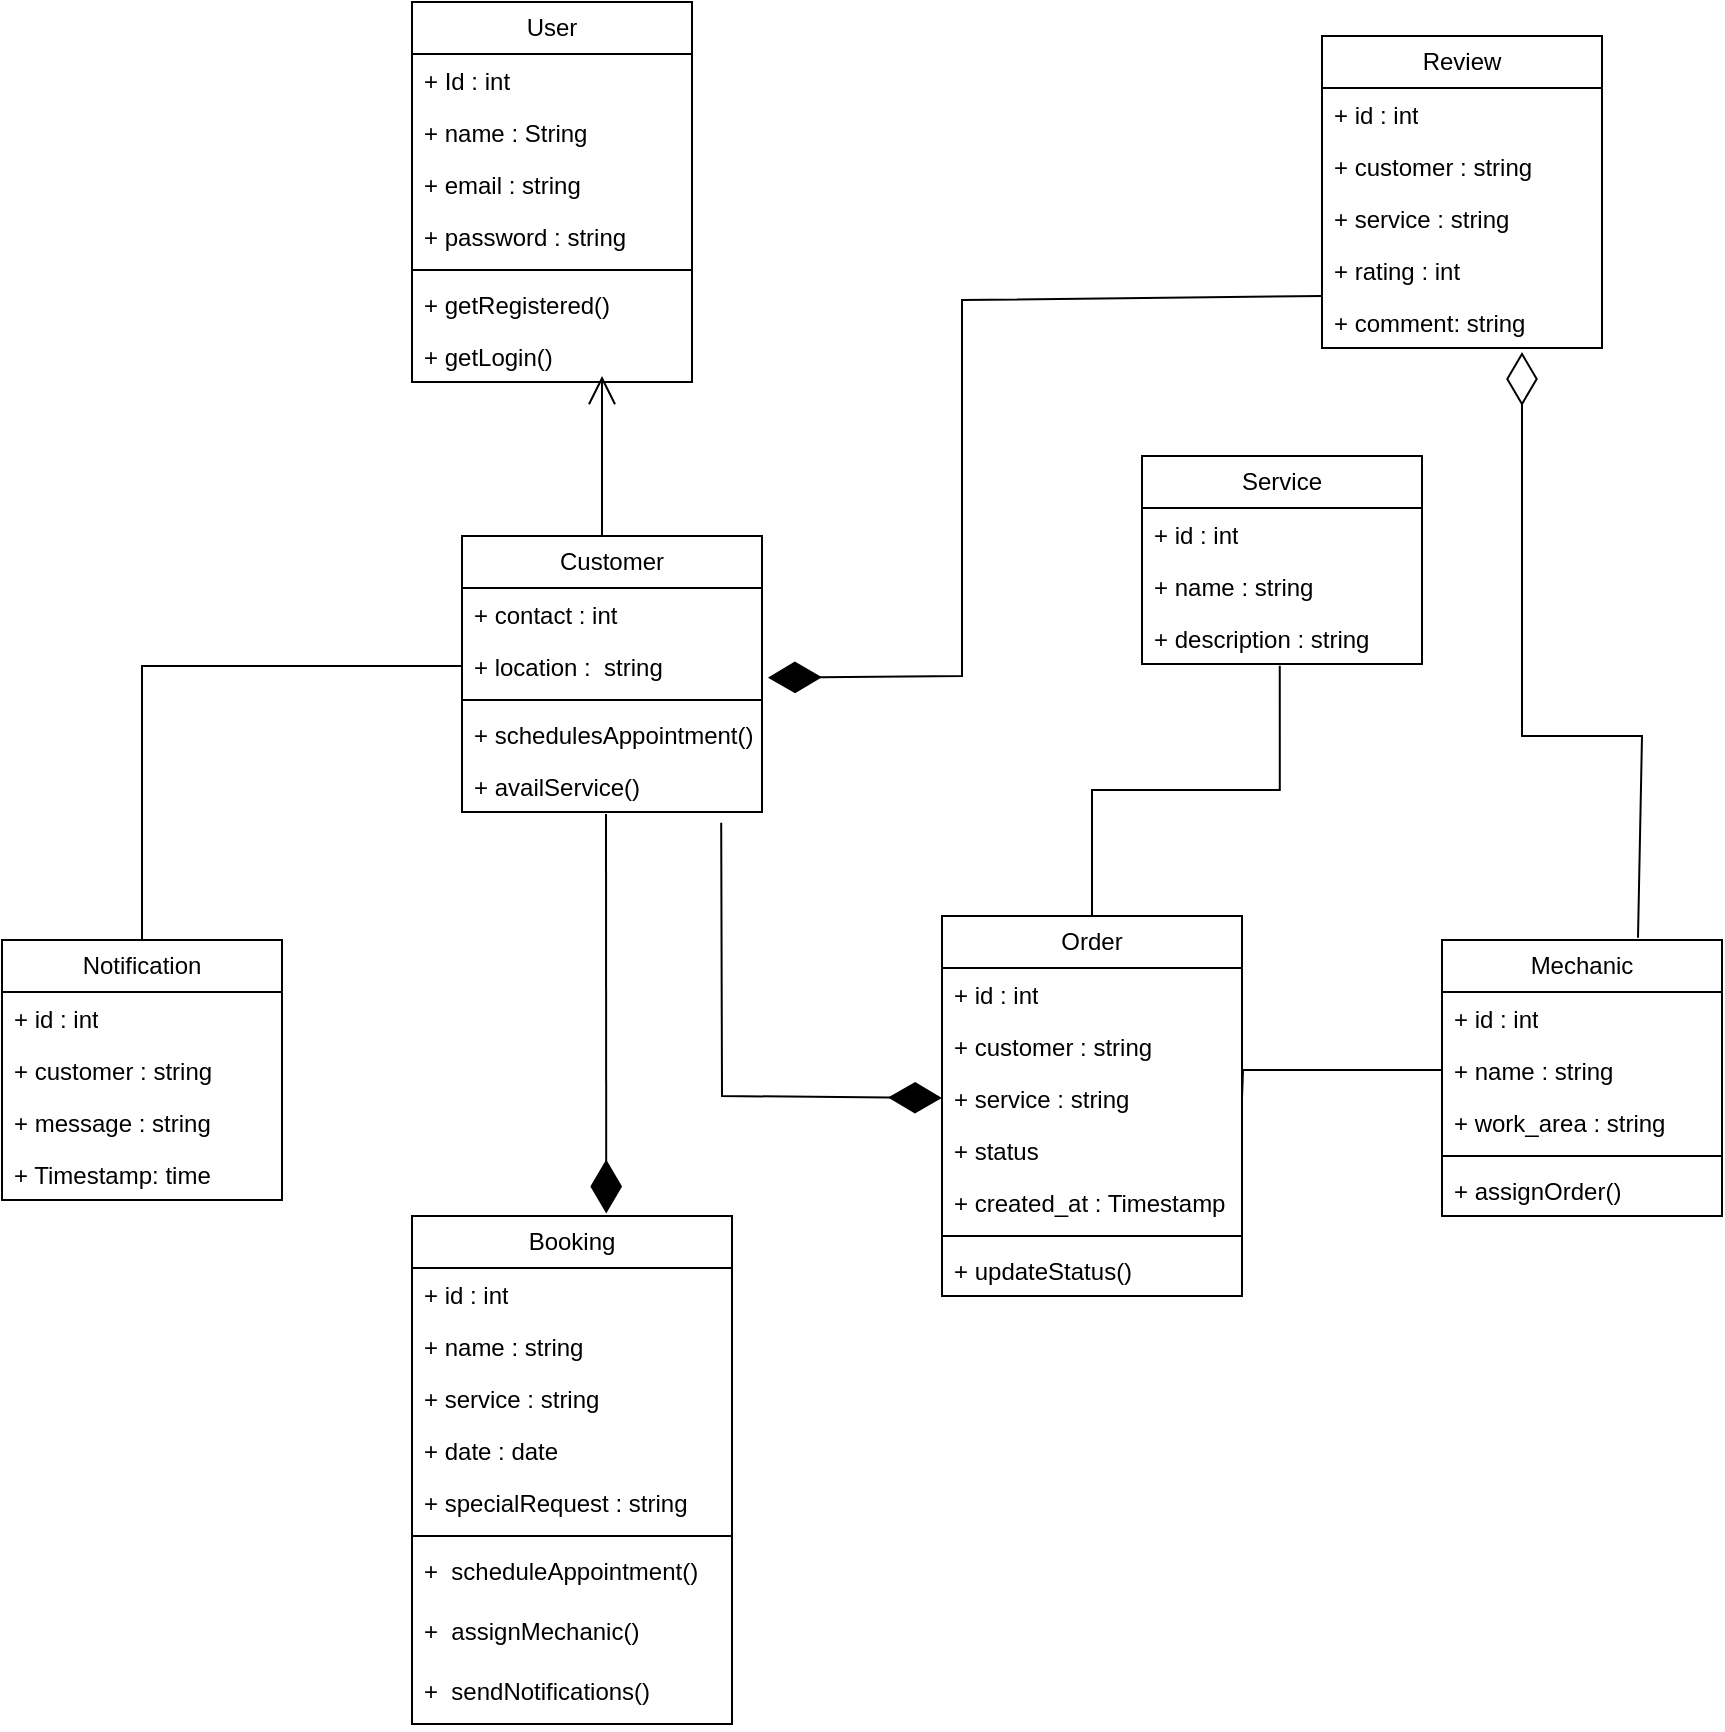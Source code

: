 <mxfile version="23.0.1" type="github">
  <diagram name="Page-1" id="Vr-pI7ysQac8gZkkRHn0">
    <mxGraphModel dx="1582" dy="405" grid="1" gridSize="10" guides="1" tooltips="1" connect="1" arrows="1" fold="1" page="1" pageScale="1" pageWidth="850" pageHeight="1100" math="0" shadow="0">
      <root>
        <mxCell id="0" />
        <mxCell id="1" parent="0" />
        <mxCell id="Se9huOcNwOPTPj5orj3f-1" value="User" style="swimlane;fontStyle=0;childLayout=stackLayout;horizontal=1;startSize=26;fillColor=none;horizontalStack=0;resizeParent=1;resizeParentMax=0;resizeLast=0;collapsible=1;marginBottom=0;whiteSpace=wrap;html=1;" vertex="1" parent="1">
          <mxGeometry x="105" y="53" width="140" height="190" as="geometry" />
        </mxCell>
        <mxCell id="Se9huOcNwOPTPj5orj3f-2" value="+ Id : int&amp;nbsp;" style="text;strokeColor=none;fillColor=none;align=left;verticalAlign=top;spacingLeft=4;spacingRight=4;overflow=hidden;rotatable=0;points=[[0,0.5],[1,0.5]];portConstraint=eastwest;whiteSpace=wrap;html=1;" vertex="1" parent="Se9huOcNwOPTPj5orj3f-1">
          <mxGeometry y="26" width="140" height="26" as="geometry" />
        </mxCell>
        <mxCell id="Se9huOcNwOPTPj5orj3f-3" value="+ name : String" style="text;strokeColor=none;fillColor=none;align=left;verticalAlign=top;spacingLeft=4;spacingRight=4;overflow=hidden;rotatable=0;points=[[0,0.5],[1,0.5]];portConstraint=eastwest;whiteSpace=wrap;html=1;" vertex="1" parent="Se9huOcNwOPTPj5orj3f-1">
          <mxGeometry y="52" width="140" height="26" as="geometry" />
        </mxCell>
        <mxCell id="Se9huOcNwOPTPj5orj3f-4" value="+ email : string" style="text;strokeColor=none;fillColor=none;align=left;verticalAlign=top;spacingLeft=4;spacingRight=4;overflow=hidden;rotatable=0;points=[[0,0.5],[1,0.5]];portConstraint=eastwest;whiteSpace=wrap;html=1;" vertex="1" parent="Se9huOcNwOPTPj5orj3f-1">
          <mxGeometry y="78" width="140" height="26" as="geometry" />
        </mxCell>
        <mxCell id="Se9huOcNwOPTPj5orj3f-33" value="+ password : string" style="text;strokeColor=none;fillColor=none;align=left;verticalAlign=top;spacingLeft=4;spacingRight=4;overflow=hidden;rotatable=0;points=[[0,0.5],[1,0.5]];portConstraint=eastwest;whiteSpace=wrap;html=1;" vertex="1" parent="Se9huOcNwOPTPj5orj3f-1">
          <mxGeometry y="104" width="140" height="26" as="geometry" />
        </mxCell>
        <mxCell id="Se9huOcNwOPTPj5orj3f-44" value="" style="line;strokeWidth=1;fillColor=none;align=left;verticalAlign=middle;spacingTop=-1;spacingLeft=3;spacingRight=3;rotatable=0;labelPosition=right;points=[];portConstraint=eastwest;strokeColor=inherit;" vertex="1" parent="Se9huOcNwOPTPj5orj3f-1">
          <mxGeometry y="130" width="140" height="8" as="geometry" />
        </mxCell>
        <mxCell id="Se9huOcNwOPTPj5orj3f-43" value="+ getRegistered()" style="text;strokeColor=none;fillColor=none;align=left;verticalAlign=top;spacingLeft=4;spacingRight=4;overflow=hidden;rotatable=0;points=[[0,0.5],[1,0.5]];portConstraint=eastwest;whiteSpace=wrap;html=1;" vertex="1" parent="Se9huOcNwOPTPj5orj3f-1">
          <mxGeometry y="138" width="140" height="26" as="geometry" />
        </mxCell>
        <mxCell id="Se9huOcNwOPTPj5orj3f-45" value="+ getLogin()" style="text;strokeColor=none;fillColor=none;align=left;verticalAlign=top;spacingLeft=4;spacingRight=4;overflow=hidden;rotatable=0;points=[[0,0.5],[1,0.5]];portConstraint=eastwest;whiteSpace=wrap;html=1;" vertex="1" parent="Se9huOcNwOPTPj5orj3f-1">
          <mxGeometry y="164" width="140" height="26" as="geometry" />
        </mxCell>
        <mxCell id="Se9huOcNwOPTPj5orj3f-5" value="Service" style="swimlane;fontStyle=0;childLayout=stackLayout;horizontal=1;startSize=26;fillColor=none;horizontalStack=0;resizeParent=1;resizeParentMax=0;resizeLast=0;collapsible=1;marginBottom=0;whiteSpace=wrap;html=1;" vertex="1" parent="1">
          <mxGeometry x="470" y="280" width="140" height="104" as="geometry" />
        </mxCell>
        <mxCell id="Se9huOcNwOPTPj5orj3f-7" value="+ id : int" style="text;strokeColor=none;fillColor=none;align=left;verticalAlign=top;spacingLeft=4;spacingRight=4;overflow=hidden;rotatable=0;points=[[0,0.5],[1,0.5]];portConstraint=eastwest;whiteSpace=wrap;html=1;" vertex="1" parent="Se9huOcNwOPTPj5orj3f-5">
          <mxGeometry y="26" width="140" height="26" as="geometry" />
        </mxCell>
        <mxCell id="Se9huOcNwOPTPj5orj3f-6" value="+ name : string" style="text;strokeColor=none;fillColor=none;align=left;verticalAlign=top;spacingLeft=4;spacingRight=4;overflow=hidden;rotatable=0;points=[[0,0.5],[1,0.5]];portConstraint=eastwest;whiteSpace=wrap;html=1;" vertex="1" parent="Se9huOcNwOPTPj5orj3f-5">
          <mxGeometry y="52" width="140" height="26" as="geometry" />
        </mxCell>
        <mxCell id="Se9huOcNwOPTPj5orj3f-8" value="+ description : string" style="text;strokeColor=none;fillColor=none;align=left;verticalAlign=top;spacingLeft=4;spacingRight=4;overflow=hidden;rotatable=0;points=[[0,0.5],[1,0.5]];portConstraint=eastwest;whiteSpace=wrap;html=1;" vertex="1" parent="Se9huOcNwOPTPj5orj3f-5">
          <mxGeometry y="78" width="140" height="26" as="geometry" />
        </mxCell>
        <mxCell id="Se9huOcNwOPTPj5orj3f-9" value="Customer" style="swimlane;fontStyle=0;childLayout=stackLayout;horizontal=1;startSize=26;fillColor=none;horizontalStack=0;resizeParent=1;resizeParentMax=0;resizeLast=0;collapsible=1;marginBottom=0;whiteSpace=wrap;html=1;" vertex="1" parent="1">
          <mxGeometry x="130" y="320" width="150" height="138" as="geometry" />
        </mxCell>
        <mxCell id="Se9huOcNwOPTPj5orj3f-10" value="+ contact : int" style="text;strokeColor=none;fillColor=none;align=left;verticalAlign=top;spacingLeft=4;spacingRight=4;overflow=hidden;rotatable=0;points=[[0,0.5],[1,0.5]];portConstraint=eastwest;whiteSpace=wrap;html=1;" vertex="1" parent="Se9huOcNwOPTPj5orj3f-9">
          <mxGeometry y="26" width="150" height="26" as="geometry" />
        </mxCell>
        <mxCell id="Se9huOcNwOPTPj5orj3f-11" value="+ location :&amp;nbsp; string" style="text;strokeColor=none;fillColor=none;align=left;verticalAlign=top;spacingLeft=4;spacingRight=4;overflow=hidden;rotatable=0;points=[[0,0.5],[1,0.5]];portConstraint=eastwest;whiteSpace=wrap;html=1;" vertex="1" parent="Se9huOcNwOPTPj5orj3f-9">
          <mxGeometry y="52" width="150" height="26" as="geometry" />
        </mxCell>
        <mxCell id="Se9huOcNwOPTPj5orj3f-47" value="" style="line;strokeWidth=1;fillColor=none;align=left;verticalAlign=middle;spacingTop=-1;spacingLeft=3;spacingRight=3;rotatable=0;labelPosition=right;points=[];portConstraint=eastwest;strokeColor=inherit;" vertex="1" parent="Se9huOcNwOPTPj5orj3f-9">
          <mxGeometry y="78" width="150" height="8" as="geometry" />
        </mxCell>
        <mxCell id="Se9huOcNwOPTPj5orj3f-46" value="+ schedulesAppointment()" style="text;strokeColor=none;fillColor=none;align=left;verticalAlign=top;spacingLeft=4;spacingRight=4;overflow=hidden;rotatable=0;points=[[0,0.5],[1,0.5]];portConstraint=eastwest;whiteSpace=wrap;html=1;" vertex="1" parent="Se9huOcNwOPTPj5orj3f-9">
          <mxGeometry y="86" width="150" height="26" as="geometry" />
        </mxCell>
        <mxCell id="Se9huOcNwOPTPj5orj3f-48" value="+ availService()" style="text;strokeColor=none;fillColor=none;align=left;verticalAlign=top;spacingLeft=4;spacingRight=4;overflow=hidden;rotatable=0;points=[[0,0.5],[1,0.5]];portConstraint=eastwest;whiteSpace=wrap;html=1;" vertex="1" parent="Se9huOcNwOPTPj5orj3f-9">
          <mxGeometry y="112" width="150" height="26" as="geometry" />
        </mxCell>
        <mxCell id="Se9huOcNwOPTPj5orj3f-13" value="Order" style="swimlane;fontStyle=0;childLayout=stackLayout;horizontal=1;startSize=26;fillColor=none;horizontalStack=0;resizeParent=1;resizeParentMax=0;resizeLast=0;collapsible=1;marginBottom=0;whiteSpace=wrap;html=1;" vertex="1" parent="1">
          <mxGeometry x="370" y="510" width="150" height="190" as="geometry" />
        </mxCell>
        <mxCell id="Se9huOcNwOPTPj5orj3f-14" value="+ id : int" style="text;strokeColor=none;fillColor=none;align=left;verticalAlign=top;spacingLeft=4;spacingRight=4;overflow=hidden;rotatable=0;points=[[0,0.5],[1,0.5]];portConstraint=eastwest;whiteSpace=wrap;html=1;" vertex="1" parent="Se9huOcNwOPTPj5orj3f-13">
          <mxGeometry y="26" width="150" height="26" as="geometry" />
        </mxCell>
        <mxCell id="Se9huOcNwOPTPj5orj3f-15" value="+ customer : string" style="text;strokeColor=none;fillColor=none;align=left;verticalAlign=top;spacingLeft=4;spacingRight=4;overflow=hidden;rotatable=0;points=[[0,0.5],[1,0.5]];portConstraint=eastwest;whiteSpace=wrap;html=1;" vertex="1" parent="Se9huOcNwOPTPj5orj3f-13">
          <mxGeometry y="52" width="150" height="26" as="geometry" />
        </mxCell>
        <mxCell id="Se9huOcNwOPTPj5orj3f-16" value="+ service : string" style="text;strokeColor=none;fillColor=none;align=left;verticalAlign=top;spacingLeft=4;spacingRight=4;overflow=hidden;rotatable=0;points=[[0,0.5],[1,0.5]];portConstraint=eastwest;whiteSpace=wrap;html=1;" vertex="1" parent="Se9huOcNwOPTPj5orj3f-13">
          <mxGeometry y="78" width="150" height="26" as="geometry" />
        </mxCell>
        <mxCell id="Se9huOcNwOPTPj5orj3f-61" value="" style="endArrow=none;html=1;edgeStyle=orthogonalEdgeStyle;rounded=0;entryX=0;entryY=0.5;entryDx=0;entryDy=0;" edge="1" parent="Se9huOcNwOPTPj5orj3f-13" target="Se9huOcNwOPTPj5orj3f-23">
          <mxGeometry relative="1" as="geometry">
            <mxPoint x="150" y="91" as="sourcePoint" />
            <mxPoint x="300" y="94" as="targetPoint" />
          </mxGeometry>
        </mxCell>
        <mxCell id="Se9huOcNwOPTPj5orj3f-34" value="+ status" style="text;strokeColor=none;fillColor=none;align=left;verticalAlign=top;spacingLeft=4;spacingRight=4;overflow=hidden;rotatable=0;points=[[0,0.5],[1,0.5]];portConstraint=eastwest;whiteSpace=wrap;html=1;" vertex="1" parent="Se9huOcNwOPTPj5orj3f-13">
          <mxGeometry y="104" width="150" height="26" as="geometry" />
        </mxCell>
        <mxCell id="Se9huOcNwOPTPj5orj3f-35" value="+ created_at : Timestamp" style="text;strokeColor=none;fillColor=none;align=left;verticalAlign=top;spacingLeft=4;spacingRight=4;overflow=hidden;rotatable=0;points=[[0,0.5],[1,0.5]];portConstraint=eastwest;whiteSpace=wrap;html=1;" vertex="1" parent="Se9huOcNwOPTPj5orj3f-13">
          <mxGeometry y="130" width="150" height="26" as="geometry" />
        </mxCell>
        <mxCell id="Se9huOcNwOPTPj5orj3f-51" value="" style="line;strokeWidth=1;fillColor=none;align=left;verticalAlign=middle;spacingTop=-1;spacingLeft=3;spacingRight=3;rotatable=0;labelPosition=right;points=[];portConstraint=eastwest;strokeColor=inherit;" vertex="1" parent="Se9huOcNwOPTPj5orj3f-13">
          <mxGeometry y="156" width="150" height="8" as="geometry" />
        </mxCell>
        <mxCell id="Se9huOcNwOPTPj5orj3f-49" value="+ updateStatus()" style="text;strokeColor=none;fillColor=none;align=left;verticalAlign=top;spacingLeft=4;spacingRight=4;overflow=hidden;rotatable=0;points=[[0,0.5],[1,0.5]];portConstraint=eastwest;whiteSpace=wrap;html=1;" vertex="1" parent="Se9huOcNwOPTPj5orj3f-13">
          <mxGeometry y="164" width="150" height="26" as="geometry" />
        </mxCell>
        <mxCell id="Se9huOcNwOPTPj5orj3f-17" value="Notification" style="swimlane;fontStyle=0;childLayout=stackLayout;horizontal=1;startSize=26;fillColor=none;horizontalStack=0;resizeParent=1;resizeParentMax=0;resizeLast=0;collapsible=1;marginBottom=0;whiteSpace=wrap;html=1;" vertex="1" parent="1">
          <mxGeometry x="-100" y="522" width="140" height="130" as="geometry" />
        </mxCell>
        <mxCell id="Se9huOcNwOPTPj5orj3f-18" value="+ id : int" style="text;strokeColor=none;fillColor=none;align=left;verticalAlign=top;spacingLeft=4;spacingRight=4;overflow=hidden;rotatable=0;points=[[0,0.5],[1,0.5]];portConstraint=eastwest;whiteSpace=wrap;html=1;" vertex="1" parent="Se9huOcNwOPTPj5orj3f-17">
          <mxGeometry y="26" width="140" height="26" as="geometry" />
        </mxCell>
        <mxCell id="Se9huOcNwOPTPj5orj3f-19" value="+ customer : string" style="text;strokeColor=none;fillColor=none;align=left;verticalAlign=top;spacingLeft=4;spacingRight=4;overflow=hidden;rotatable=0;points=[[0,0.5],[1,0.5]];portConstraint=eastwest;whiteSpace=wrap;html=1;" vertex="1" parent="Se9huOcNwOPTPj5orj3f-17">
          <mxGeometry y="52" width="140" height="26" as="geometry" />
        </mxCell>
        <mxCell id="Se9huOcNwOPTPj5orj3f-20" value="+ message : string" style="text;strokeColor=none;fillColor=none;align=left;verticalAlign=top;spacingLeft=4;spacingRight=4;overflow=hidden;rotatable=0;points=[[0,0.5],[1,0.5]];portConstraint=eastwest;whiteSpace=wrap;html=1;" vertex="1" parent="Se9huOcNwOPTPj5orj3f-17">
          <mxGeometry y="78" width="140" height="26" as="geometry" />
        </mxCell>
        <mxCell id="Se9huOcNwOPTPj5orj3f-36" value="+ Timestamp: time" style="text;strokeColor=none;fillColor=none;align=left;verticalAlign=top;spacingLeft=4;spacingRight=4;overflow=hidden;rotatable=0;points=[[0,0.5],[1,0.5]];portConstraint=eastwest;whiteSpace=wrap;html=1;" vertex="1" parent="Se9huOcNwOPTPj5orj3f-17">
          <mxGeometry y="104" width="140" height="26" as="geometry" />
        </mxCell>
        <mxCell id="Se9huOcNwOPTPj5orj3f-21" value="Mechanic" style="swimlane;fontStyle=0;childLayout=stackLayout;horizontal=1;startSize=26;fillColor=none;horizontalStack=0;resizeParent=1;resizeParentMax=0;resizeLast=0;collapsible=1;marginBottom=0;whiteSpace=wrap;html=1;" vertex="1" parent="1">
          <mxGeometry x="620" y="522" width="140" height="138" as="geometry" />
        </mxCell>
        <mxCell id="Se9huOcNwOPTPj5orj3f-22" value="+ id : int" style="text;strokeColor=none;fillColor=none;align=left;verticalAlign=top;spacingLeft=4;spacingRight=4;overflow=hidden;rotatable=0;points=[[0,0.5],[1,0.5]];portConstraint=eastwest;whiteSpace=wrap;html=1;" vertex="1" parent="Se9huOcNwOPTPj5orj3f-21">
          <mxGeometry y="26" width="140" height="26" as="geometry" />
        </mxCell>
        <mxCell id="Se9huOcNwOPTPj5orj3f-23" value="+ name : string" style="text;strokeColor=none;fillColor=none;align=left;verticalAlign=top;spacingLeft=4;spacingRight=4;overflow=hidden;rotatable=0;points=[[0,0.5],[1,0.5]];portConstraint=eastwest;whiteSpace=wrap;html=1;" vertex="1" parent="Se9huOcNwOPTPj5orj3f-21">
          <mxGeometry y="52" width="140" height="26" as="geometry" />
        </mxCell>
        <mxCell id="Se9huOcNwOPTPj5orj3f-24" value="+ work_area : string" style="text;strokeColor=none;fillColor=none;align=left;verticalAlign=top;spacingLeft=4;spacingRight=4;overflow=hidden;rotatable=0;points=[[0,0.5],[1,0.5]];portConstraint=eastwest;whiteSpace=wrap;html=1;" vertex="1" parent="Se9huOcNwOPTPj5orj3f-21">
          <mxGeometry y="78" width="140" height="26" as="geometry" />
        </mxCell>
        <mxCell id="Se9huOcNwOPTPj5orj3f-52" value="" style="line;strokeWidth=1;fillColor=none;align=left;verticalAlign=middle;spacingTop=-1;spacingLeft=3;spacingRight=3;rotatable=0;labelPosition=right;points=[];portConstraint=eastwest;strokeColor=inherit;" vertex="1" parent="Se9huOcNwOPTPj5orj3f-21">
          <mxGeometry y="104" width="140" height="8" as="geometry" />
        </mxCell>
        <mxCell id="Se9huOcNwOPTPj5orj3f-50" value="+ assignOrder()" style="text;strokeColor=none;fillColor=none;align=left;verticalAlign=top;spacingLeft=4;spacingRight=4;overflow=hidden;rotatable=0;points=[[0,0.5],[1,0.5]];portConstraint=eastwest;whiteSpace=wrap;html=1;" vertex="1" parent="Se9huOcNwOPTPj5orj3f-21">
          <mxGeometry y="112" width="140" height="26" as="geometry" />
        </mxCell>
        <mxCell id="Se9huOcNwOPTPj5orj3f-25" value="Review" style="swimlane;fontStyle=0;childLayout=stackLayout;horizontal=1;startSize=26;fillColor=none;horizontalStack=0;resizeParent=1;resizeParentMax=0;resizeLast=0;collapsible=1;marginBottom=0;whiteSpace=wrap;html=1;" vertex="1" parent="1">
          <mxGeometry x="560" y="70" width="140" height="156" as="geometry" />
        </mxCell>
        <mxCell id="Se9huOcNwOPTPj5orj3f-26" value="+ id : int" style="text;strokeColor=none;fillColor=none;align=left;verticalAlign=top;spacingLeft=4;spacingRight=4;overflow=hidden;rotatable=0;points=[[0,0.5],[1,0.5]];portConstraint=eastwest;whiteSpace=wrap;html=1;" vertex="1" parent="Se9huOcNwOPTPj5orj3f-25">
          <mxGeometry y="26" width="140" height="26" as="geometry" />
        </mxCell>
        <mxCell id="Se9huOcNwOPTPj5orj3f-27" value="+ customer : string" style="text;strokeColor=none;fillColor=none;align=left;verticalAlign=top;spacingLeft=4;spacingRight=4;overflow=hidden;rotatable=0;points=[[0,0.5],[1,0.5]];portConstraint=eastwest;whiteSpace=wrap;html=1;" vertex="1" parent="Se9huOcNwOPTPj5orj3f-25">
          <mxGeometry y="52" width="140" height="26" as="geometry" />
        </mxCell>
        <mxCell id="Se9huOcNwOPTPj5orj3f-28" value="+ service : string" style="text;strokeColor=none;fillColor=none;align=left;verticalAlign=top;spacingLeft=4;spacingRight=4;overflow=hidden;rotatable=0;points=[[0,0.5],[1,0.5]];portConstraint=eastwest;whiteSpace=wrap;html=1;" vertex="1" parent="Se9huOcNwOPTPj5orj3f-25">
          <mxGeometry y="78" width="140" height="26" as="geometry" />
        </mxCell>
        <mxCell id="Se9huOcNwOPTPj5orj3f-37" value="+ rating : int" style="text;strokeColor=none;fillColor=none;align=left;verticalAlign=top;spacingLeft=4;spacingRight=4;overflow=hidden;rotatable=0;points=[[0,0.5],[1,0.5]];portConstraint=eastwest;whiteSpace=wrap;html=1;" vertex="1" parent="Se9huOcNwOPTPj5orj3f-25">
          <mxGeometry y="104" width="140" height="26" as="geometry" />
        </mxCell>
        <mxCell id="Se9huOcNwOPTPj5orj3f-38" value="+ comment: string" style="text;strokeColor=none;fillColor=none;align=left;verticalAlign=top;spacingLeft=4;spacingRight=4;overflow=hidden;rotatable=0;points=[[0,0.5],[1,0.5]];portConstraint=eastwest;whiteSpace=wrap;html=1;" vertex="1" parent="Se9huOcNwOPTPj5orj3f-25">
          <mxGeometry y="130" width="140" height="26" as="geometry" />
        </mxCell>
        <mxCell id="Se9huOcNwOPTPj5orj3f-29" value="Booking" style="swimlane;fontStyle=0;childLayout=stackLayout;horizontal=1;startSize=26;fillColor=none;horizontalStack=0;resizeParent=1;resizeParentMax=0;resizeLast=0;collapsible=1;marginBottom=0;whiteSpace=wrap;html=1;" vertex="1" parent="1">
          <mxGeometry x="105" y="660" width="160" height="254" as="geometry" />
        </mxCell>
        <mxCell id="Se9huOcNwOPTPj5orj3f-30" value="+ id : int" style="text;strokeColor=none;fillColor=none;align=left;verticalAlign=top;spacingLeft=4;spacingRight=4;overflow=hidden;rotatable=0;points=[[0,0.5],[1,0.5]];portConstraint=eastwest;whiteSpace=wrap;html=1;" vertex="1" parent="Se9huOcNwOPTPj5orj3f-29">
          <mxGeometry y="26" width="160" height="26" as="geometry" />
        </mxCell>
        <mxCell id="Se9huOcNwOPTPj5orj3f-31" value="+ name : string" style="text;strokeColor=none;fillColor=none;align=left;verticalAlign=top;spacingLeft=4;spacingRight=4;overflow=hidden;rotatable=0;points=[[0,0.5],[1,0.5]];portConstraint=eastwest;whiteSpace=wrap;html=1;" vertex="1" parent="Se9huOcNwOPTPj5orj3f-29">
          <mxGeometry y="52" width="160" height="26" as="geometry" />
        </mxCell>
        <mxCell id="Se9huOcNwOPTPj5orj3f-32" value="+ service : string" style="text;strokeColor=none;fillColor=none;align=left;verticalAlign=top;spacingLeft=4;spacingRight=4;overflow=hidden;rotatable=0;points=[[0,0.5],[1,0.5]];portConstraint=eastwest;whiteSpace=wrap;html=1;" vertex="1" parent="Se9huOcNwOPTPj5orj3f-29">
          <mxGeometry y="78" width="160" height="26" as="geometry" />
        </mxCell>
        <mxCell id="Se9huOcNwOPTPj5orj3f-39" value="+ date : date" style="text;strokeColor=none;fillColor=none;align=left;verticalAlign=top;spacingLeft=4;spacingRight=4;overflow=hidden;rotatable=0;points=[[0,0.5],[1,0.5]];portConstraint=eastwest;whiteSpace=wrap;html=1;" vertex="1" parent="Se9huOcNwOPTPj5orj3f-29">
          <mxGeometry y="104" width="160" height="26" as="geometry" />
        </mxCell>
        <mxCell id="Se9huOcNwOPTPj5orj3f-40" value="+ specialRequest : string" style="text;strokeColor=none;fillColor=none;align=left;verticalAlign=top;spacingLeft=4;spacingRight=4;overflow=hidden;rotatable=0;points=[[0,0.5],[1,0.5]];portConstraint=eastwest;whiteSpace=wrap;html=1;" vertex="1" parent="Se9huOcNwOPTPj5orj3f-29">
          <mxGeometry y="130" width="160" height="26" as="geometry" />
        </mxCell>
        <mxCell id="Se9huOcNwOPTPj5orj3f-74" value="" style="line;strokeWidth=1;fillColor=none;align=left;verticalAlign=middle;spacingTop=-1;spacingLeft=3;spacingRight=3;rotatable=0;labelPosition=right;points=[];portConstraint=eastwest;strokeColor=inherit;" vertex="1" parent="Se9huOcNwOPTPj5orj3f-29">
          <mxGeometry y="156" width="160" height="8" as="geometry" />
        </mxCell>
        <mxCell id="Se9huOcNwOPTPj5orj3f-73" value="+&amp;nbsp; scheduleAppointment()" style="text;strokeColor=none;fillColor=none;align=left;verticalAlign=top;spacingLeft=4;spacingRight=4;overflow=hidden;rotatable=0;points=[[0,0.5],[1,0.5]];portConstraint=eastwest;whiteSpace=wrap;html=1;" vertex="1" parent="Se9huOcNwOPTPj5orj3f-29">
          <mxGeometry y="164" width="160" height="30" as="geometry" />
        </mxCell>
        <mxCell id="Se9huOcNwOPTPj5orj3f-75" value="+&amp;nbsp; assignMechanic()" style="text;strokeColor=none;fillColor=none;align=left;verticalAlign=top;spacingLeft=4;spacingRight=4;overflow=hidden;rotatable=0;points=[[0,0.5],[1,0.5]];portConstraint=eastwest;whiteSpace=wrap;html=1;" vertex="1" parent="Se9huOcNwOPTPj5orj3f-29">
          <mxGeometry y="194" width="160" height="30" as="geometry" />
        </mxCell>
        <mxCell id="Se9huOcNwOPTPj5orj3f-76" value="+&amp;nbsp; sendNotifications()" style="text;strokeColor=none;fillColor=none;align=left;verticalAlign=top;spacingLeft=4;spacingRight=4;overflow=hidden;rotatable=0;points=[[0,0.5],[1,0.5]];portConstraint=eastwest;whiteSpace=wrap;html=1;" vertex="1" parent="Se9huOcNwOPTPj5orj3f-29">
          <mxGeometry y="224" width="160" height="30" as="geometry" />
        </mxCell>
        <mxCell id="Se9huOcNwOPTPj5orj3f-42" value="" style="endArrow=open;endFill=1;endSize=12;html=1;rounded=0;" edge="1" parent="1">
          <mxGeometry width="160" relative="1" as="geometry">
            <mxPoint x="200" y="320" as="sourcePoint" />
            <mxPoint x="200" y="240" as="targetPoint" />
          </mxGeometry>
        </mxCell>
        <mxCell id="Se9huOcNwOPTPj5orj3f-53" value="" style="endArrow=none;html=1;edgeStyle=orthogonalEdgeStyle;rounded=0;entryX=0.492;entryY=1.032;entryDx=0;entryDy=0;entryPerimeter=0;" edge="1" parent="1" source="Se9huOcNwOPTPj5orj3f-13" target="Se9huOcNwOPTPj5orj3f-8">
          <mxGeometry relative="1" as="geometry">
            <mxPoint x="321" y="490" as="sourcePoint" />
            <mxPoint x="319" y="150" as="targetPoint" />
            <Array as="points" />
          </mxGeometry>
        </mxCell>
        <mxCell id="Se9huOcNwOPTPj5orj3f-67" value="" style="endArrow=diamondThin;endFill=1;endSize=24;html=1;rounded=0;entryX=1.02;entryY=0.724;entryDx=0;entryDy=0;entryPerimeter=0;" edge="1" parent="1" target="Se9huOcNwOPTPj5orj3f-11">
          <mxGeometry width="160" relative="1" as="geometry">
            <mxPoint x="560" y="200" as="sourcePoint" />
            <mxPoint x="283.9" y="374.154" as="targetPoint" />
            <Array as="points">
              <mxPoint x="380" y="202" />
              <mxPoint x="380" y="390" />
            </Array>
          </mxGeometry>
        </mxCell>
        <mxCell id="Se9huOcNwOPTPj5orj3f-68" value="" style="endArrow=diamondThin;endFill=1;endSize=24;html=1;rounded=0;exitX=0.864;exitY=1.205;exitDx=0;exitDy=0;exitPerimeter=0;entryX=0;entryY=0.5;entryDx=0;entryDy=0;" edge="1" parent="1" source="Se9huOcNwOPTPj5orj3f-48" target="Se9huOcNwOPTPj5orj3f-16">
          <mxGeometry width="160" relative="1" as="geometry">
            <mxPoint x="180" y="530" as="sourcePoint" />
            <mxPoint x="230" y="470" as="targetPoint" />
            <Array as="points">
              <mxPoint x="260" y="600" />
            </Array>
          </mxGeometry>
        </mxCell>
        <mxCell id="Se9huOcNwOPTPj5orj3f-69" value="" style="endArrow=none;html=1;edgeStyle=orthogonalEdgeStyle;rounded=0;entryX=0;entryY=0.5;entryDx=0;entryDy=0;" edge="1" parent="1" source="Se9huOcNwOPTPj5orj3f-17" target="Se9huOcNwOPTPj5orj3f-11">
          <mxGeometry relative="1" as="geometry">
            <mxPoint x="-60" y="480" as="sourcePoint" />
            <mxPoint x="39.5" y="360" as="targetPoint" />
          </mxGeometry>
        </mxCell>
        <mxCell id="Se9huOcNwOPTPj5orj3f-72" value="" style="endArrow=diamondThin;endFill=1;endSize=24;html=1;rounded=0;entryX=0.607;entryY=-0.005;entryDx=0;entryDy=0;entryPerimeter=0;" edge="1" parent="1" target="Se9huOcNwOPTPj5orj3f-29">
          <mxGeometry width="160" relative="1" as="geometry">
            <mxPoint x="202" y="459" as="sourcePoint" />
            <mxPoint x="240" y="550" as="targetPoint" />
          </mxGeometry>
        </mxCell>
        <mxCell id="Se9huOcNwOPTPj5orj3f-78" value="" style="endArrow=diamondThin;endFill=0;endSize=24;html=1;rounded=0;exitX=0.7;exitY=-0.008;exitDx=0;exitDy=0;exitPerimeter=0;" edge="1" parent="1" source="Se9huOcNwOPTPj5orj3f-21">
          <mxGeometry width="160" relative="1" as="geometry">
            <mxPoint x="720" y="510" as="sourcePoint" />
            <mxPoint x="660" y="228" as="targetPoint" />
            <Array as="points">
              <mxPoint x="720" y="420" />
              <mxPoint x="660" y="420" />
              <mxPoint x="660" y="328" />
            </Array>
          </mxGeometry>
        </mxCell>
      </root>
    </mxGraphModel>
  </diagram>
</mxfile>
